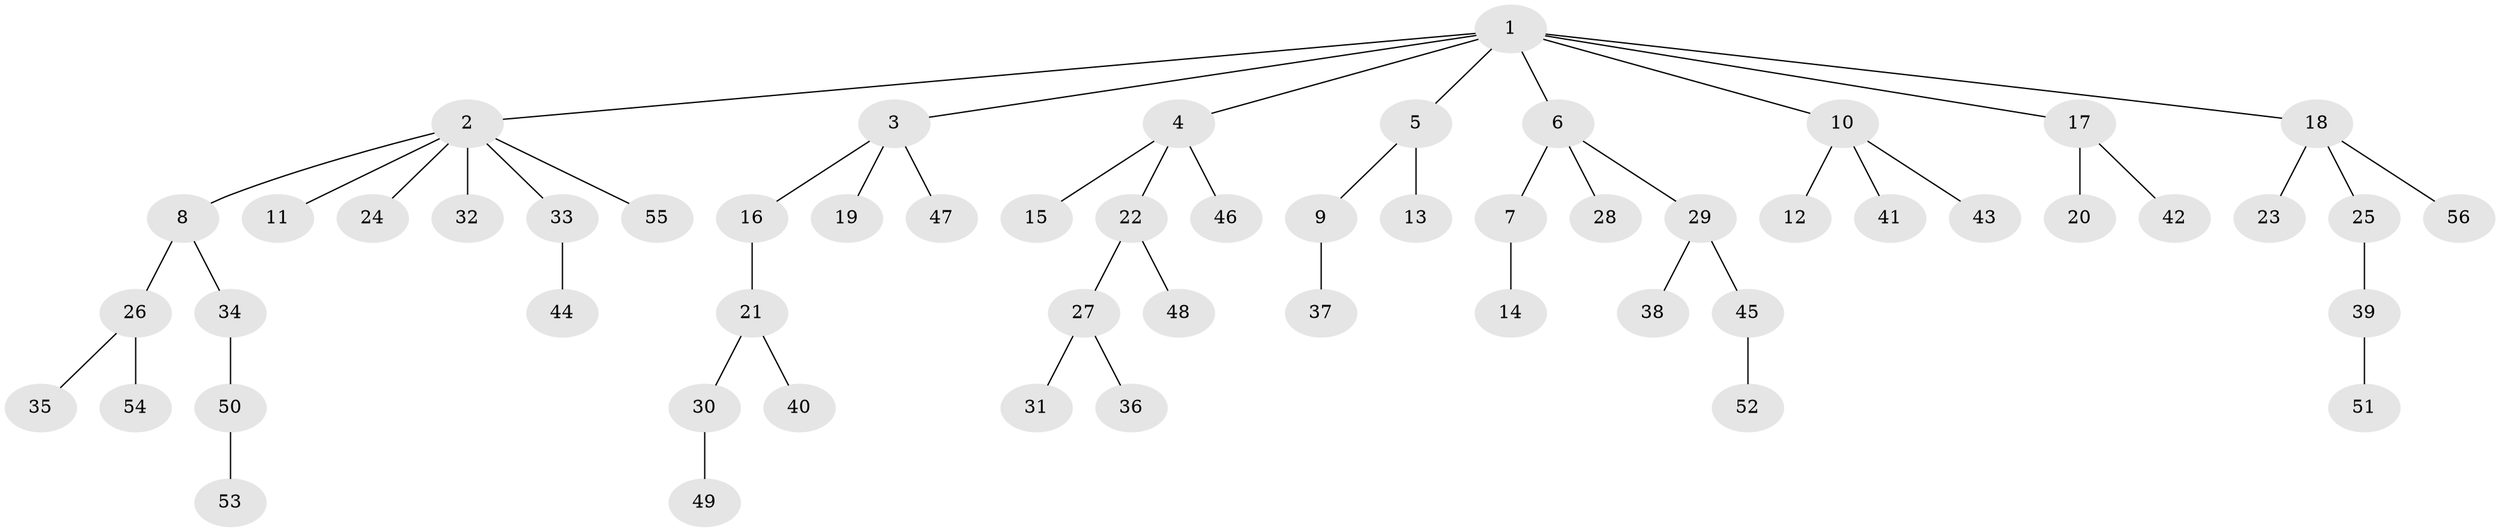 // coarse degree distribution, {1: 0.6666666666666666, 4: 0.06060606060606061, 2: 0.18181818181818182, 3: 0.030303030303030304, 6: 0.030303030303030304, 13: 0.030303030303030304}
// Generated by graph-tools (version 1.1) at 2025/56/03/04/25 21:56:51]
// undirected, 56 vertices, 55 edges
graph export_dot {
graph [start="1"]
  node [color=gray90,style=filled];
  1;
  2;
  3;
  4;
  5;
  6;
  7;
  8;
  9;
  10;
  11;
  12;
  13;
  14;
  15;
  16;
  17;
  18;
  19;
  20;
  21;
  22;
  23;
  24;
  25;
  26;
  27;
  28;
  29;
  30;
  31;
  32;
  33;
  34;
  35;
  36;
  37;
  38;
  39;
  40;
  41;
  42;
  43;
  44;
  45;
  46;
  47;
  48;
  49;
  50;
  51;
  52;
  53;
  54;
  55;
  56;
  1 -- 2;
  1 -- 3;
  1 -- 4;
  1 -- 5;
  1 -- 6;
  1 -- 10;
  1 -- 17;
  1 -- 18;
  2 -- 8;
  2 -- 11;
  2 -- 24;
  2 -- 32;
  2 -- 33;
  2 -- 55;
  3 -- 16;
  3 -- 19;
  3 -- 47;
  4 -- 15;
  4 -- 22;
  4 -- 46;
  5 -- 9;
  5 -- 13;
  6 -- 7;
  6 -- 28;
  6 -- 29;
  7 -- 14;
  8 -- 26;
  8 -- 34;
  9 -- 37;
  10 -- 12;
  10 -- 41;
  10 -- 43;
  16 -- 21;
  17 -- 20;
  17 -- 42;
  18 -- 23;
  18 -- 25;
  18 -- 56;
  21 -- 30;
  21 -- 40;
  22 -- 27;
  22 -- 48;
  25 -- 39;
  26 -- 35;
  26 -- 54;
  27 -- 31;
  27 -- 36;
  29 -- 38;
  29 -- 45;
  30 -- 49;
  33 -- 44;
  34 -- 50;
  39 -- 51;
  45 -- 52;
  50 -- 53;
}
